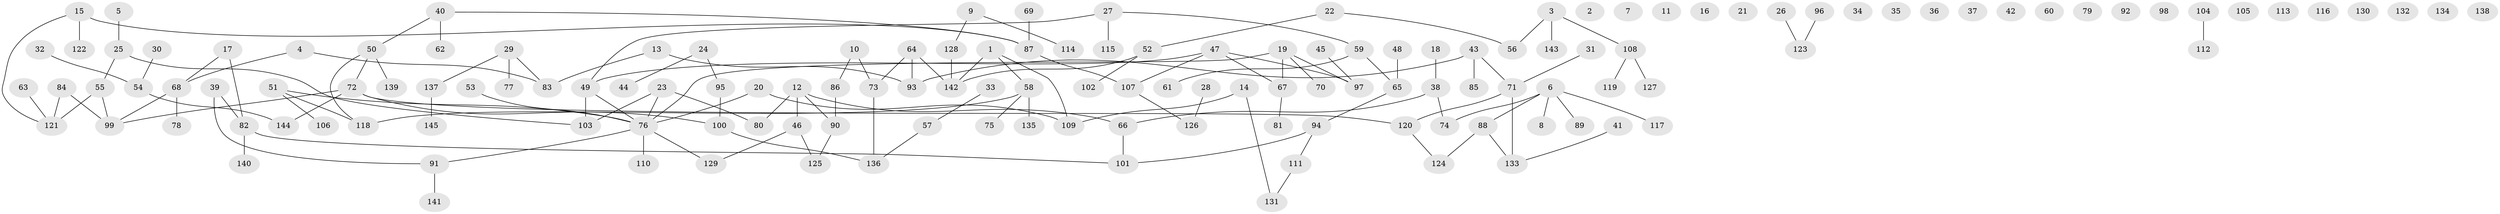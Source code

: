 // Generated by graph-tools (version 1.1) at 2025/25/03/09/25 03:25:17]
// undirected, 145 vertices, 141 edges
graph export_dot {
graph [start="1"]
  node [color=gray90,style=filled];
  1;
  2;
  3;
  4;
  5;
  6;
  7;
  8;
  9;
  10;
  11;
  12;
  13;
  14;
  15;
  16;
  17;
  18;
  19;
  20;
  21;
  22;
  23;
  24;
  25;
  26;
  27;
  28;
  29;
  30;
  31;
  32;
  33;
  34;
  35;
  36;
  37;
  38;
  39;
  40;
  41;
  42;
  43;
  44;
  45;
  46;
  47;
  48;
  49;
  50;
  51;
  52;
  53;
  54;
  55;
  56;
  57;
  58;
  59;
  60;
  61;
  62;
  63;
  64;
  65;
  66;
  67;
  68;
  69;
  70;
  71;
  72;
  73;
  74;
  75;
  76;
  77;
  78;
  79;
  80;
  81;
  82;
  83;
  84;
  85;
  86;
  87;
  88;
  89;
  90;
  91;
  92;
  93;
  94;
  95;
  96;
  97;
  98;
  99;
  100;
  101;
  102;
  103;
  104;
  105;
  106;
  107;
  108;
  109;
  110;
  111;
  112;
  113;
  114;
  115;
  116;
  117;
  118;
  119;
  120;
  121;
  122;
  123;
  124;
  125;
  126;
  127;
  128;
  129;
  130;
  131;
  132;
  133;
  134;
  135;
  136;
  137;
  138;
  139;
  140;
  141;
  142;
  143;
  144;
  145;
  1 -- 58;
  1 -- 109;
  1 -- 142;
  3 -- 56;
  3 -- 108;
  3 -- 143;
  4 -- 68;
  4 -- 83;
  5 -- 25;
  6 -- 8;
  6 -- 74;
  6 -- 88;
  6 -- 89;
  6 -- 117;
  9 -- 114;
  9 -- 128;
  10 -- 73;
  10 -- 86;
  12 -- 46;
  12 -- 66;
  12 -- 80;
  12 -- 90;
  13 -- 83;
  13 -- 93;
  14 -- 109;
  14 -- 131;
  15 -- 87;
  15 -- 121;
  15 -- 122;
  17 -- 68;
  17 -- 82;
  18 -- 38;
  19 -- 67;
  19 -- 70;
  19 -- 76;
  19 -- 97;
  20 -- 76;
  20 -- 109;
  22 -- 52;
  22 -- 56;
  23 -- 76;
  23 -- 80;
  23 -- 103;
  24 -- 44;
  24 -- 95;
  25 -- 55;
  25 -- 103;
  26 -- 123;
  27 -- 49;
  27 -- 59;
  27 -- 115;
  28 -- 126;
  29 -- 77;
  29 -- 83;
  29 -- 137;
  30 -- 54;
  31 -- 71;
  32 -- 54;
  33 -- 57;
  38 -- 66;
  38 -- 74;
  39 -- 82;
  39 -- 91;
  40 -- 50;
  40 -- 62;
  40 -- 87;
  41 -- 133;
  43 -- 71;
  43 -- 85;
  43 -- 93;
  45 -- 97;
  46 -- 125;
  46 -- 129;
  47 -- 49;
  47 -- 67;
  47 -- 97;
  47 -- 107;
  48 -- 65;
  49 -- 76;
  49 -- 103;
  50 -- 72;
  50 -- 118;
  50 -- 139;
  51 -- 76;
  51 -- 106;
  51 -- 118;
  52 -- 102;
  52 -- 142;
  53 -- 76;
  54 -- 144;
  55 -- 99;
  55 -- 121;
  57 -- 136;
  58 -- 75;
  58 -- 118;
  58 -- 135;
  59 -- 61;
  59 -- 65;
  63 -- 121;
  64 -- 73;
  64 -- 93;
  64 -- 142;
  65 -- 94;
  66 -- 101;
  67 -- 81;
  68 -- 78;
  68 -- 99;
  69 -- 87;
  71 -- 120;
  71 -- 133;
  72 -- 99;
  72 -- 100;
  72 -- 120;
  72 -- 144;
  73 -- 136;
  76 -- 91;
  76 -- 110;
  76 -- 129;
  82 -- 101;
  82 -- 140;
  84 -- 99;
  84 -- 121;
  86 -- 90;
  87 -- 107;
  88 -- 124;
  88 -- 133;
  90 -- 125;
  91 -- 141;
  94 -- 101;
  94 -- 111;
  95 -- 100;
  96 -- 123;
  100 -- 136;
  104 -- 112;
  107 -- 126;
  108 -- 119;
  108 -- 127;
  111 -- 131;
  120 -- 124;
  128 -- 142;
  137 -- 145;
}

